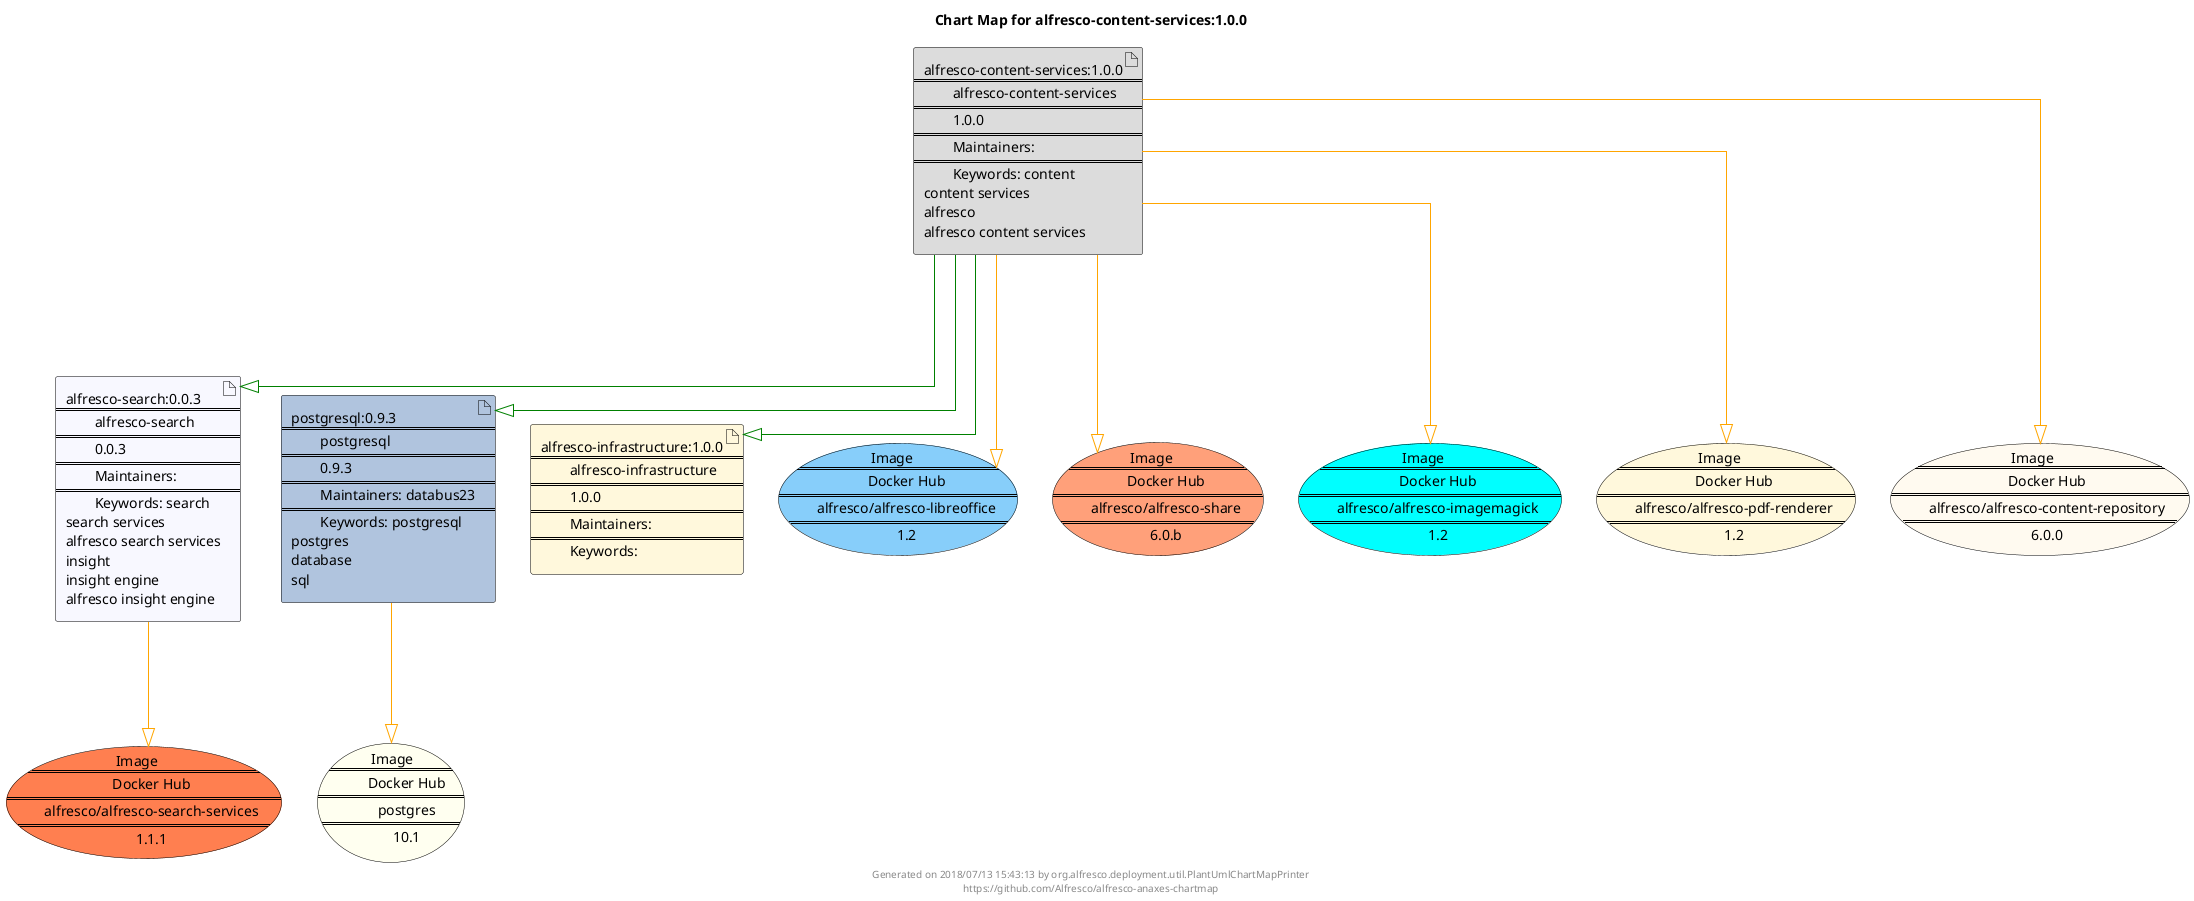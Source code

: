 @startuml
skinparam linetype ortho
skinparam backgroundColor white
skinparam usecaseBorderColor black
skinparam usecaseArrowColor LightSlateGray
skinparam artifactBorderColor black
skinparam artifactArrowColor LightSlateGray
title Chart Map for alfresco-content-services:1.0.0
'There are 4 referenced Helm Charts
artifact "alfresco-search:0.0.3\n====\n\talfresco-search\n====\n\t0.0.3\n====\n\tMaintainers: \n====\n\tKeywords: search\nsearch services\nalfresco search services\ninsight\ninsight engine\nalfresco insight engine" as alfresco_search_0_0_3 #GhostWhite
artifact "postgresql:0.9.3\n====\n\tpostgresql\n====\n\t0.9.3\n====\n\tMaintainers: databus23\n====\n\tKeywords: postgresql\npostgres\ndatabase\nsql" as postgresql_0_9_3 #LightSteelBlue
artifact "alfresco-infrastructure:1.0.0\n====\n\talfresco-infrastructure\n====\n\t1.0.0\n====\n\tMaintainers: \n====\n\tKeywords: " as alfresco_infrastructure_1_0_0 #Cornsilk
artifact "alfresco-content-services:1.0.0\n====\n\talfresco-content-services\n====\n\t1.0.0\n====\n\tMaintainers: \n====\n\tKeywords: content\ncontent services\nalfresco\nalfresco content services" as alfresco_content_services_1_0_0 #Gainsboro
'There are 7 referenced Docker Images
usecase "Image\n====\n\tDocker Hub\n====\n\talfresco/alfresco-libreoffice\n====\n\t1.2" as alfresco_alfresco_libreoffice_1_2 #LightSkyBlue
usecase "Image\n====\n\tDocker Hub\n====\n\talfresco/alfresco-share\n====\n\t6.0.b" as alfresco_alfresco_share_6_0_b #LightSalmon
usecase "Image\n====\n\tDocker Hub\n====\n\tpostgres\n====\n\t10.1" as postgres_10_1 #Ivory
usecase "Image\n====\n\tDocker Hub\n====\n\talfresco/alfresco-imagemagick\n====\n\t1.2" as alfresco_alfresco_imagemagick_1_2 #Aqua
usecase "Image\n====\n\tDocker Hub\n====\n\talfresco/alfresco-pdf-renderer\n====\n\t1.2" as alfresco_alfresco_pdf_renderer_1_2 #Cornsilk
usecase "Image\n====\n\tDocker Hub\n====\n\talfresco/alfresco-search-services\n====\n\t1.1.1" as alfresco_alfresco_search_services_1_1_1 #Coral
usecase "Image\n====\n\tDocker Hub\n====\n\talfresco/alfresco-content-repository\n====\n\t6.0.0" as alfresco_alfresco_content_repository_6_0_0 #FloralWhite
alfresco_content_services_1_0_0--[#green]-|>alfresco_infrastructure_1_0_0
alfresco_content_services_1_0_0--[#green]-|>postgresql_0_9_3
alfresco_content_services_1_0_0--[#green]-|>alfresco_search_0_0_3
alfresco_search_0_0_3--[#orange]-|>alfresco_alfresco_search_services_1_1_1
postgresql_0_9_3--[#orange]-|>postgres_10_1
alfresco_content_services_1_0_0--[#orange]-|>alfresco_alfresco_libreoffice_1_2
alfresco_content_services_1_0_0--[#orange]-|>alfresco_alfresco_share_6_0_b
alfresco_content_services_1_0_0--[#orange]-|>alfresco_alfresco_imagemagick_1_2
alfresco_content_services_1_0_0--[#orange]-|>alfresco_alfresco_pdf_renderer_1_2
alfresco_content_services_1_0_0--[#orange]-|>alfresco_alfresco_content_repository_6_0_0
center footer Generated on 2018/07/13 15:43:13 by org.alfresco.deployment.util.PlantUmlChartMapPrinter\nhttps://github.com/Alfresco/alfresco-anaxes-chartmap
@enduml
